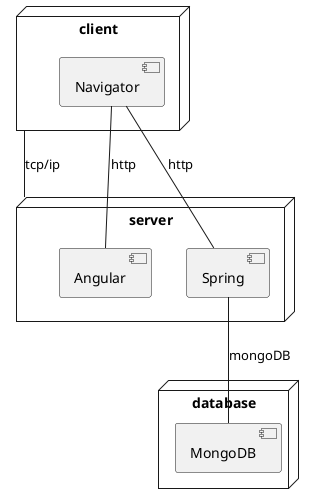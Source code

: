 @startuml deployView

node client { 
    component Navigator
}

node server {
    component Angular
    component Spring
}

node database {
    component MongoDB
}

client -down- server: tcp/ip
Navigator -down- Spring: http
Navigator -down- Angular: http
Spring -down- MongoDB: mongoDB
@enduml

@startuml usecase_design
package frontend <<angular:11>>{
    boundary XTemplate <<HTML>>
    boundary XComponent <<TypeScript>>
    boundary XStyle <<CSS>>
    control XService <<TypeScript>>
    entity HTTPService
    entity XDto <<java>>
}
XComponent --left-> XTemplate
XTemplate --down-> XStyle
XComponent --down-> XService
XComponent --down-> XDto
XService o--down- HTTPService
XService --down-> XDto

package analysis{
    boundary XView
    control XController
    entity XModel 
}

XView -down-> XController
XView -down-> XModel
XController -down-> XModel

package backend <<spring-boot:2.4.5>>{
    control "XService - java" as XServiceJava
    control "XResource - java" as XResourceJava
    entity "XRepository - java" as XRepositoryJava
    entity "XEntity - java" as XEntityJava
    entity "XDto - java" as XDtoJava
    entity "XModel - java" as XModelJava
}

XServiceJava --down-> XRepositoryJava
XServiceJava --down-> XModelJava
XRepositoryJava --down-> XEntityJava
XRepositoryJava --down-> XModelJava
XResourceJava --down-> XDtoJava
XResourceJava --down-> XServiceJava
XResourceJava --down-> XModelJava
XDtoJava --down-> XModelJava
XEntityJava --down-> XModelJava

XComponent ...up.> XView : <<trace>>
XTemplate ...up.> XView : <<trace>>
XStyle ...up.> XView : <<trace>>
XService ...up.> XController : <<trace>>
XDto ...up.> XModel : <<trace>>
XDto ...down.> XDtoJava : <<trace>>
XRepositoryJava ...up.> XModel : <<trace>>
XResourceJava ...up.>  XModel : <<trace>>
XServiceJava ...up.>  XModel : <<trace>>
XDtoJava ...up.>  XModel : <<trace>>
XEntityJava ...up.>  XModel : <<trace>>
XService ...down.>  XResourceJava : <<trace>>
XModelJava ...up.>  XModel : <<trace>>
@enduml